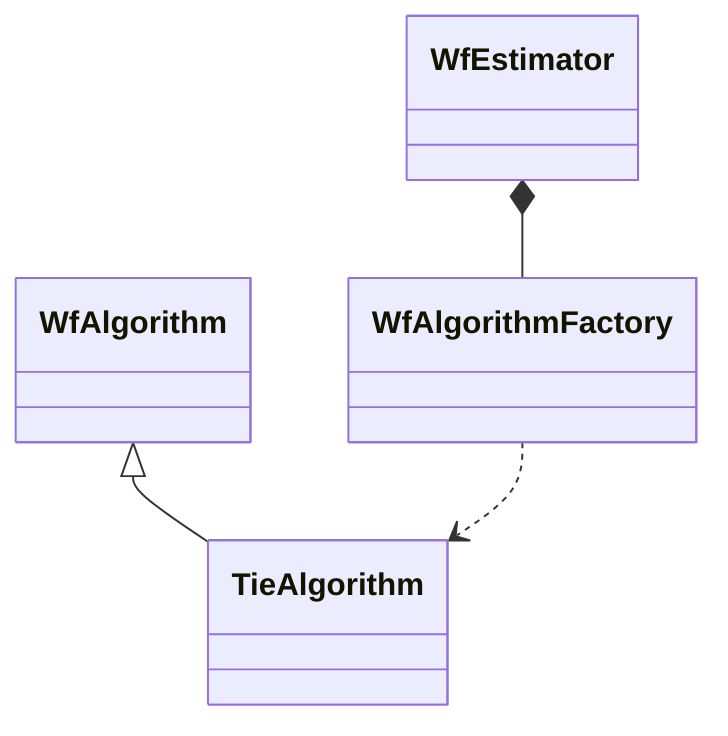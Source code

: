 classDiagram

WfAlgorithm <|-- TieAlgorithm
WfAlgorithmFactory ..> TieAlgorithm
WfEstimator *-- WfAlgorithmFactory